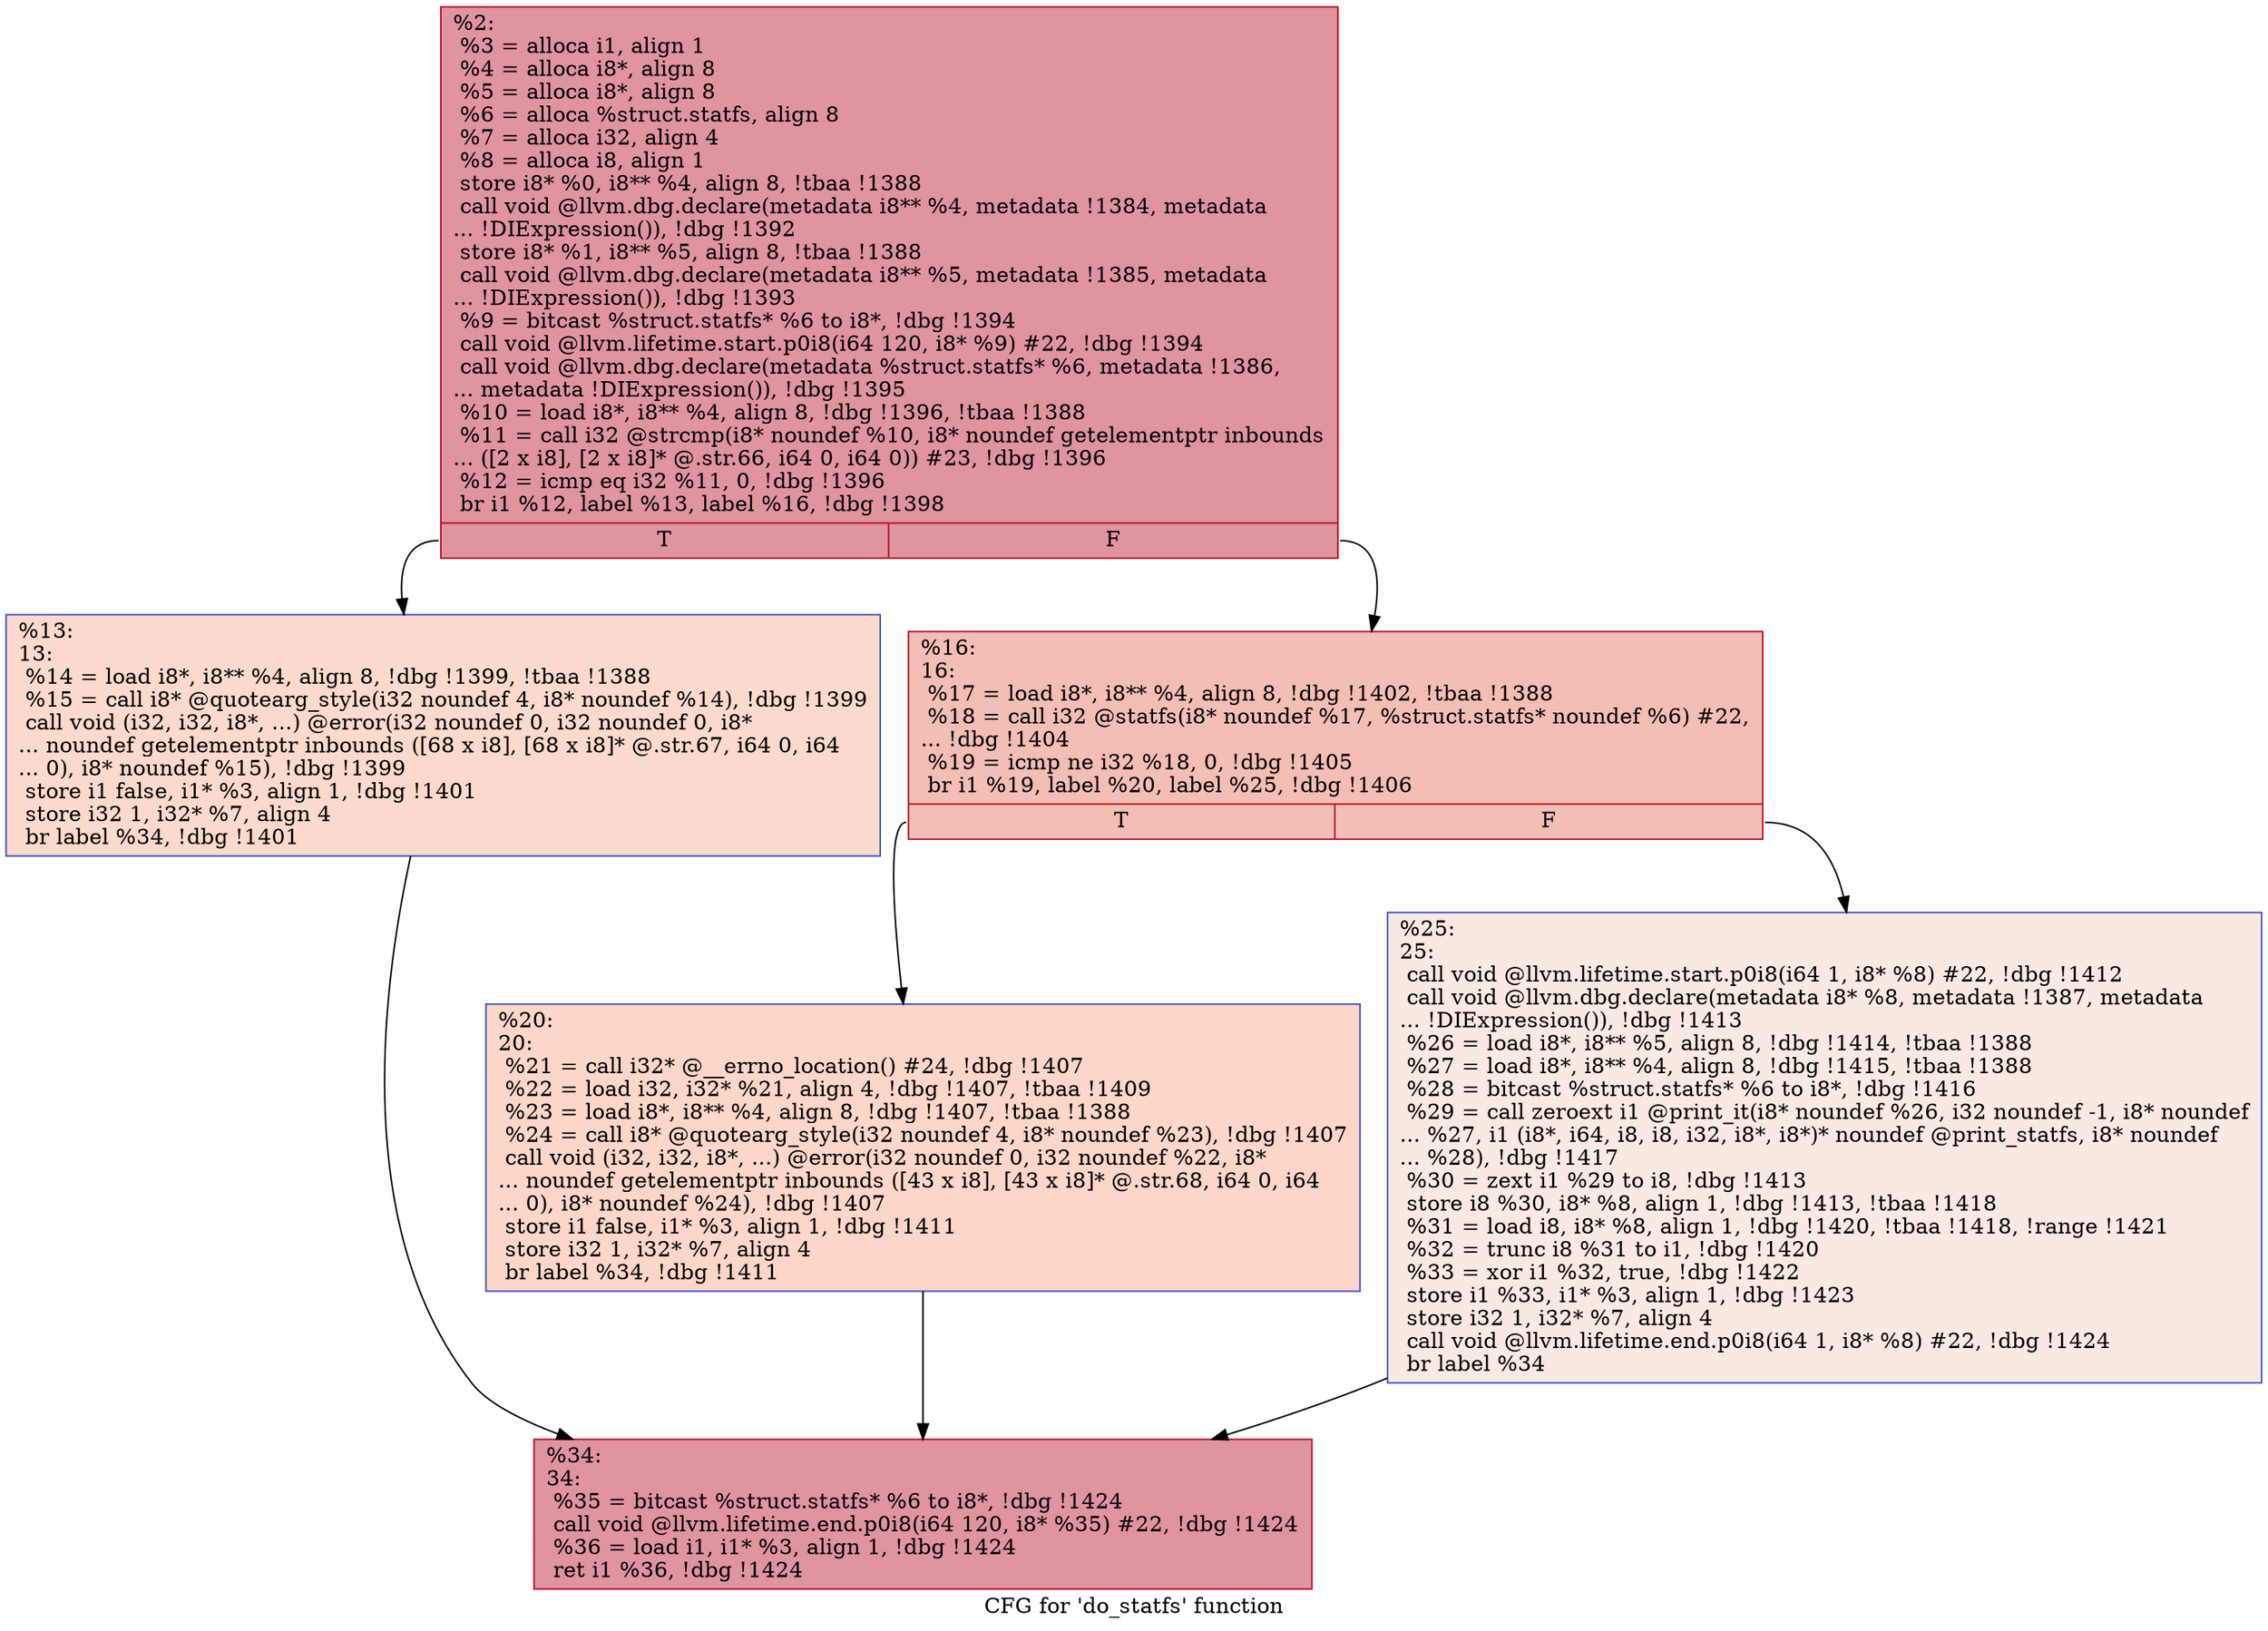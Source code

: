 digraph "CFG for 'do_statfs' function" {
	label="CFG for 'do_statfs' function";

	Node0x15d7b90 [shape=record,color="#b70d28ff", style=filled, fillcolor="#b70d2870",label="{%2:\l  %3 = alloca i1, align 1\l  %4 = alloca i8*, align 8\l  %5 = alloca i8*, align 8\l  %6 = alloca %struct.statfs, align 8\l  %7 = alloca i32, align 4\l  %8 = alloca i8, align 1\l  store i8* %0, i8** %4, align 8, !tbaa !1388\l  call void @llvm.dbg.declare(metadata i8** %4, metadata !1384, metadata\l... !DIExpression()), !dbg !1392\l  store i8* %1, i8** %5, align 8, !tbaa !1388\l  call void @llvm.dbg.declare(metadata i8** %5, metadata !1385, metadata\l... !DIExpression()), !dbg !1393\l  %9 = bitcast %struct.statfs* %6 to i8*, !dbg !1394\l  call void @llvm.lifetime.start.p0i8(i64 120, i8* %9) #22, !dbg !1394\l  call void @llvm.dbg.declare(metadata %struct.statfs* %6, metadata !1386,\l... metadata !DIExpression()), !dbg !1395\l  %10 = load i8*, i8** %4, align 8, !dbg !1396, !tbaa !1388\l  %11 = call i32 @strcmp(i8* noundef %10, i8* noundef getelementptr inbounds\l... ([2 x i8], [2 x i8]* @.str.66, i64 0, i64 0)) #23, !dbg !1396\l  %12 = icmp eq i32 %11, 0, !dbg !1396\l  br i1 %12, label %13, label %16, !dbg !1398\l|{<s0>T|<s1>F}}"];
	Node0x15d7b90:s0 -> Node0x15dd1a0;
	Node0x15d7b90:s1 -> Node0x15dd1f0;
	Node0x15dd1a0 [shape=record,color="#3d50c3ff", style=filled, fillcolor="#f7ac8e70",label="{%13:\l13:                                               \l  %14 = load i8*, i8** %4, align 8, !dbg !1399, !tbaa !1388\l  %15 = call i8* @quotearg_style(i32 noundef 4, i8* noundef %14), !dbg !1399\l  call void (i32, i32, i8*, ...) @error(i32 noundef 0, i32 noundef 0, i8*\l... noundef getelementptr inbounds ([68 x i8], [68 x i8]* @.str.67, i64 0, i64\l... 0), i8* noundef %15), !dbg !1399\l  store i1 false, i1* %3, align 1, !dbg !1401\l  store i32 1, i32* %7, align 4\l  br label %34, !dbg !1401\l}"];
	Node0x15dd1a0 -> Node0x15dd2e0;
	Node0x15dd1f0 [shape=record,color="#b70d28ff", style=filled, fillcolor="#e36c5570",label="{%16:\l16:                                               \l  %17 = load i8*, i8** %4, align 8, !dbg !1402, !tbaa !1388\l  %18 = call i32 @statfs(i8* noundef %17, %struct.statfs* noundef %6) #22,\l... !dbg !1404\l  %19 = icmp ne i32 %18, 0, !dbg !1405\l  br i1 %19, label %20, label %25, !dbg !1406\l|{<s0>T|<s1>F}}"];
	Node0x15dd1f0:s0 -> Node0x15dd240;
	Node0x15dd1f0:s1 -> Node0x15dd290;
	Node0x15dd240 [shape=record,color="#3d50c3ff", style=filled, fillcolor="#f6a38570",label="{%20:\l20:                                               \l  %21 = call i32* @__errno_location() #24, !dbg !1407\l  %22 = load i32, i32* %21, align 4, !dbg !1407, !tbaa !1409\l  %23 = load i8*, i8** %4, align 8, !dbg !1407, !tbaa !1388\l  %24 = call i8* @quotearg_style(i32 noundef 4, i8* noundef %23), !dbg !1407\l  call void (i32, i32, i8*, ...) @error(i32 noundef 0, i32 noundef %22, i8*\l... noundef getelementptr inbounds ([43 x i8], [43 x i8]* @.str.68, i64 0, i64\l... 0), i8* noundef %24), !dbg !1407\l  store i1 false, i1* %3, align 1, !dbg !1411\l  store i32 1, i32* %7, align 4\l  br label %34, !dbg !1411\l}"];
	Node0x15dd240 -> Node0x15dd2e0;
	Node0x15dd290 [shape=record,color="#3d50c3ff", style=filled, fillcolor="#efcebd70",label="{%25:\l25:                                               \l  call void @llvm.lifetime.start.p0i8(i64 1, i8* %8) #22, !dbg !1412\l  call void @llvm.dbg.declare(metadata i8* %8, metadata !1387, metadata\l... !DIExpression()), !dbg !1413\l  %26 = load i8*, i8** %5, align 8, !dbg !1414, !tbaa !1388\l  %27 = load i8*, i8** %4, align 8, !dbg !1415, !tbaa !1388\l  %28 = bitcast %struct.statfs* %6 to i8*, !dbg !1416\l  %29 = call zeroext i1 @print_it(i8* noundef %26, i32 noundef -1, i8* noundef\l... %27, i1 (i8*, i64, i8, i8, i32, i8*, i8*)* noundef @print_statfs, i8* noundef\l... %28), !dbg !1417\l  %30 = zext i1 %29 to i8, !dbg !1413\l  store i8 %30, i8* %8, align 1, !dbg !1413, !tbaa !1418\l  %31 = load i8, i8* %8, align 1, !dbg !1420, !tbaa !1418, !range !1421\l  %32 = trunc i8 %31 to i1, !dbg !1420\l  %33 = xor i1 %32, true, !dbg !1422\l  store i1 %33, i1* %3, align 1, !dbg !1423\l  store i32 1, i32* %7, align 4\l  call void @llvm.lifetime.end.p0i8(i64 1, i8* %8) #22, !dbg !1424\l  br label %34\l}"];
	Node0x15dd290 -> Node0x15dd2e0;
	Node0x15dd2e0 [shape=record,color="#b70d28ff", style=filled, fillcolor="#b70d2870",label="{%34:\l34:                                               \l  %35 = bitcast %struct.statfs* %6 to i8*, !dbg !1424\l  call void @llvm.lifetime.end.p0i8(i64 120, i8* %35) #22, !dbg !1424\l  %36 = load i1, i1* %3, align 1, !dbg !1424\l  ret i1 %36, !dbg !1424\l}"];
}
